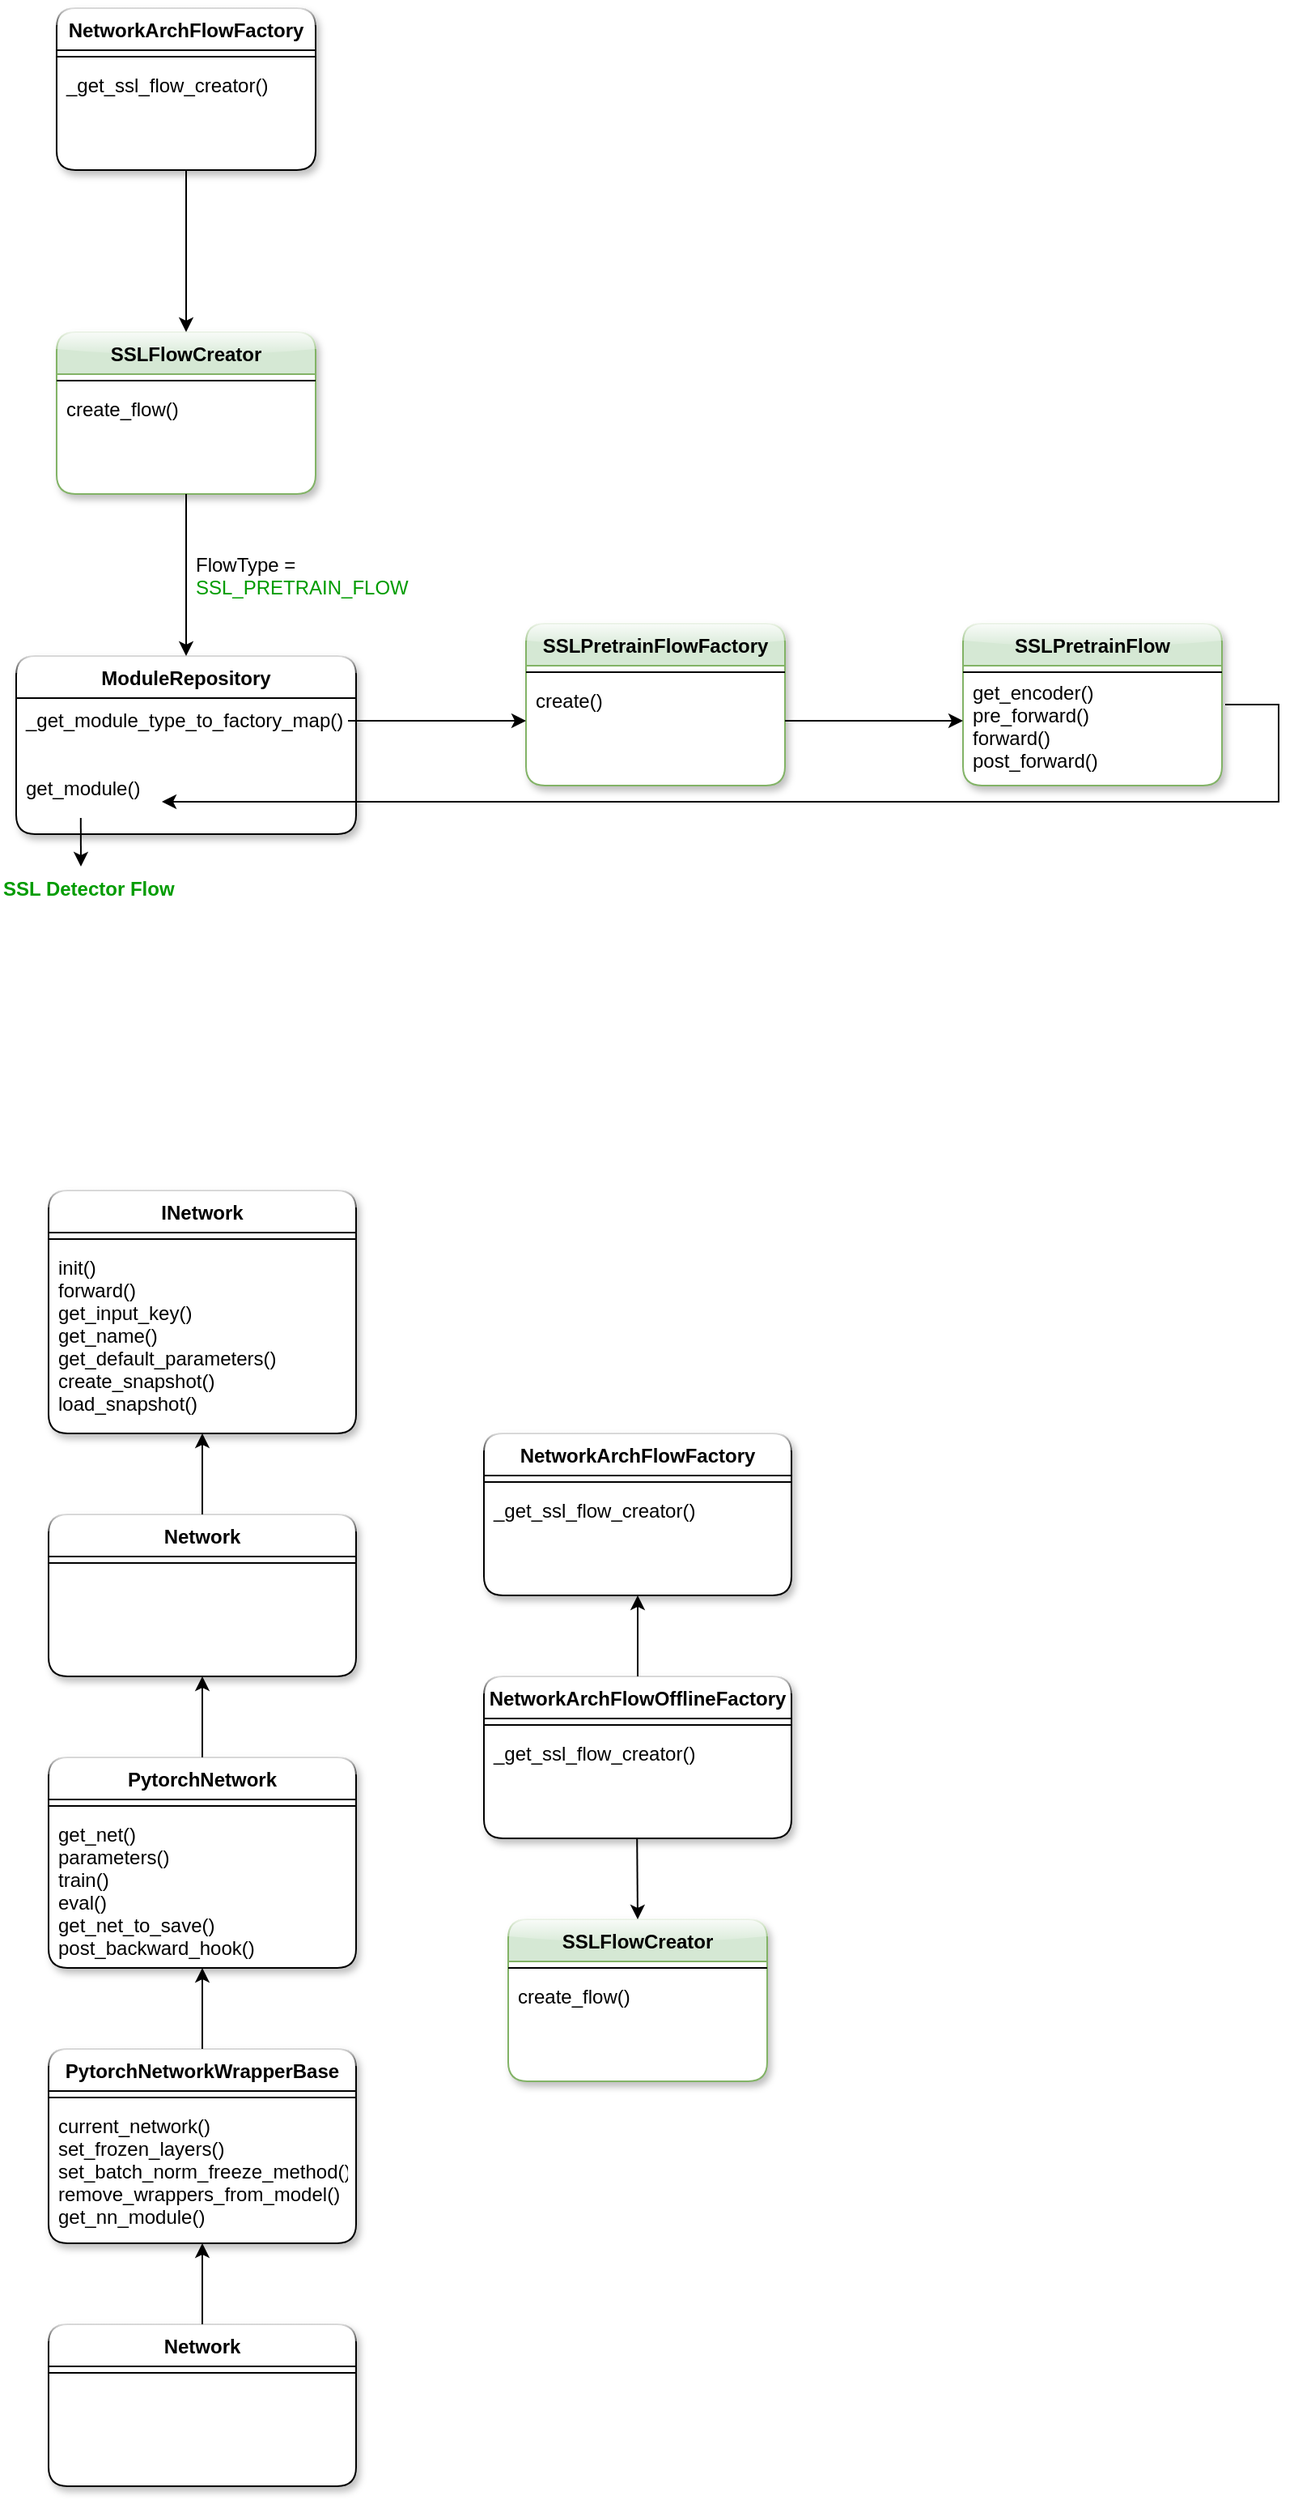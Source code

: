 <mxfile version="20.7.4" type="github">
  <diagram id="C5RBs43oDa-KdzZeNtuy" name="Page-1">
    <mxGraphModel dx="1147" dy="662" grid="1" gridSize="10" guides="1" tooltips="1" connect="1" arrows="1" fold="1" page="1" pageScale="1" pageWidth="827" pageHeight="1169" math="0" shadow="0">
      <root>
        <mxCell id="WIyWlLk6GJQsqaUBKTNV-0" />
        <mxCell id="WIyWlLk6GJQsqaUBKTNV-1" parent="WIyWlLk6GJQsqaUBKTNV-0" />
        <mxCell id="zkfFHV4jXpPFQw0GAbJ--0" value="SSLFlowCreator" style="swimlane;fontStyle=1;align=center;verticalAlign=top;childLayout=stackLayout;horizontal=1;startSize=26;horizontalStack=0;resizeParent=1;resizeLast=0;collapsible=1;marginBottom=0;rounded=1;shadow=1;strokeWidth=1;swimlaneFillColor=default;glass=1;fillColor=#d5e8d4;strokeColor=#82b366;" parent="WIyWlLk6GJQsqaUBKTNV-1" vertex="1">
          <mxGeometry x="55" y="290" width="160" height="100" as="geometry">
            <mxRectangle x="220" y="120" width="160" height="26" as="alternateBounds" />
          </mxGeometry>
        </mxCell>
        <mxCell id="zkfFHV4jXpPFQw0GAbJ--4" value="" style="line;html=1;strokeWidth=1;align=left;verticalAlign=middle;spacingTop=-1;spacingLeft=3;spacingRight=3;rotatable=0;labelPosition=right;points=[];portConstraint=eastwest;" parent="zkfFHV4jXpPFQw0GAbJ--0" vertex="1">
          <mxGeometry y="26" width="160" height="8" as="geometry" />
        </mxCell>
        <mxCell id="zkfFHV4jXpPFQw0GAbJ--5" value="create_flow()" style="text;align=left;verticalAlign=top;spacingLeft=4;spacingRight=4;overflow=hidden;rotatable=0;points=[[0,0.5],[1,0.5]];portConstraint=eastwest;" parent="zkfFHV4jXpPFQw0GAbJ--0" vertex="1">
          <mxGeometry y="34" width="160" height="26" as="geometry" />
        </mxCell>
        <mxCell id="zkfFHV4jXpPFQw0GAbJ--6" value="ModuleRepository" style="swimlane;fontStyle=1;align=center;verticalAlign=top;childLayout=stackLayout;horizontal=1;startSize=26;horizontalStack=0;resizeParent=1;resizeLast=0;collapsible=1;marginBottom=0;rounded=1;shadow=1;strokeWidth=1;swimlaneFillColor=default;glass=1;" parent="WIyWlLk6GJQsqaUBKTNV-1" vertex="1">
          <mxGeometry x="30" y="490" width="210" height="110" as="geometry">
            <mxRectangle x="130" y="380" width="160" height="26" as="alternateBounds" />
          </mxGeometry>
        </mxCell>
        <mxCell id="zkfFHV4jXpPFQw0GAbJ--7" value="_get_module_type_to_factory_map()&#xa;&#xa;&#xa;get_module()" style="text;align=left;verticalAlign=top;spacingLeft=4;spacingRight=4;overflow=hidden;rotatable=0;points=[[0,0.5],[1,0.5]];portConstraint=eastwest;" parent="zkfFHV4jXpPFQw0GAbJ--6" vertex="1">
          <mxGeometry y="26" width="210" height="64" as="geometry" />
        </mxCell>
        <mxCell id="KXzFWfe0HEiZLdzoKxse-0" value="FlowType = &lt;font color=&quot;#009c00&quot;&gt;SSL_PRETRAIN_FLOW&lt;/font&gt;" style="text;whiteSpace=wrap;html=1;" vertex="1" parent="WIyWlLk6GJQsqaUBKTNV-1">
          <mxGeometry x="139" y="420" width="160" height="40" as="geometry" />
        </mxCell>
        <mxCell id="KXzFWfe0HEiZLdzoKxse-2" value="" style="endArrow=classic;html=1;rounded=0;entryX=0.5;entryY=0;entryDx=0;entryDy=0;" edge="1" parent="WIyWlLk6GJQsqaUBKTNV-1" target="zkfFHV4jXpPFQw0GAbJ--6">
          <mxGeometry x="-1" y="-166" width="50" height="50" relative="1" as="geometry">
            <mxPoint x="135" y="390" as="sourcePoint" />
            <mxPoint x="134" y="440" as="targetPoint" />
            <mxPoint x="26" y="-90" as="offset" />
          </mxGeometry>
        </mxCell>
        <mxCell id="KXzFWfe0HEiZLdzoKxse-3" value="NetworkArchFlowFactory" style="swimlane;fontStyle=1;align=center;verticalAlign=top;childLayout=stackLayout;horizontal=1;startSize=26;horizontalStack=0;resizeParent=1;resizeLast=0;collapsible=1;marginBottom=0;rounded=1;shadow=1;strokeWidth=1;swimlaneFillColor=default;glass=1;" vertex="1" parent="WIyWlLk6GJQsqaUBKTNV-1">
          <mxGeometry x="55" y="90" width="160" height="100" as="geometry">
            <mxRectangle x="220" y="120" width="160" height="26" as="alternateBounds" />
          </mxGeometry>
        </mxCell>
        <mxCell id="KXzFWfe0HEiZLdzoKxse-7" value="" style="line;html=1;strokeWidth=1;align=left;verticalAlign=middle;spacingTop=-1;spacingLeft=3;spacingRight=3;rotatable=0;labelPosition=right;points=[];portConstraint=eastwest;" vertex="1" parent="KXzFWfe0HEiZLdzoKxse-3">
          <mxGeometry y="26" width="160" height="8" as="geometry" />
        </mxCell>
        <mxCell id="KXzFWfe0HEiZLdzoKxse-8" value="_get_ssl_flow_creator()" style="text;align=left;verticalAlign=top;spacingLeft=4;spacingRight=4;overflow=hidden;rotatable=0;points=[[0,0.5],[1,0.5]];portConstraint=eastwest;" vertex="1" parent="KXzFWfe0HEiZLdzoKxse-3">
          <mxGeometry y="34" width="160" height="26" as="geometry" />
        </mxCell>
        <mxCell id="KXzFWfe0HEiZLdzoKxse-9" value="" style="endArrow=classic;html=1;rounded=0;entryX=0.5;entryY=0;entryDx=0;entryDy=0;" edge="1" parent="WIyWlLk6GJQsqaUBKTNV-1">
          <mxGeometry x="-1" y="-166" width="50" height="50" relative="1" as="geometry">
            <mxPoint x="135" y="190" as="sourcePoint" />
            <mxPoint x="135" y="290" as="targetPoint" />
            <mxPoint x="26" y="-90" as="offset" />
          </mxGeometry>
        </mxCell>
        <mxCell id="KXzFWfe0HEiZLdzoKxse-15" value="SSLPretrainFlow" style="swimlane;fontStyle=1;align=center;verticalAlign=top;childLayout=stackLayout;horizontal=1;startSize=26;horizontalStack=0;resizeParent=1;resizeLast=0;collapsible=1;marginBottom=0;rounded=1;shadow=1;strokeWidth=1;swimlaneFillColor=default;glass=1;fillColor=#d5e8d4;strokeColor=#82b366;" vertex="1" parent="WIyWlLk6GJQsqaUBKTNV-1">
          <mxGeometry x="615" y="470" width="160" height="100" as="geometry">
            <mxRectangle x="220" y="120" width="160" height="26" as="alternateBounds" />
          </mxGeometry>
        </mxCell>
        <mxCell id="KXzFWfe0HEiZLdzoKxse-16" value="" style="line;html=1;strokeWidth=1;align=left;verticalAlign=middle;spacingTop=-1;spacingLeft=3;spacingRight=3;rotatable=0;labelPosition=right;points=[];portConstraint=eastwest;" vertex="1" parent="KXzFWfe0HEiZLdzoKxse-15">
          <mxGeometry y="26" width="160" height="8" as="geometry" />
        </mxCell>
        <mxCell id="KXzFWfe0HEiZLdzoKxse-18" value="SSLPretrainFlowFactory" style="swimlane;fontStyle=1;align=center;verticalAlign=top;childLayout=stackLayout;horizontal=1;startSize=26;horizontalStack=0;resizeParent=1;resizeLast=0;collapsible=1;marginBottom=0;rounded=1;shadow=1;strokeWidth=1;swimlaneFillColor=default;glass=1;fillColor=#d5e8d4;strokeColor=#82b366;" vertex="1" parent="WIyWlLk6GJQsqaUBKTNV-1">
          <mxGeometry x="345" y="470" width="160" height="100" as="geometry">
            <mxRectangle x="220" y="120" width="160" height="26" as="alternateBounds" />
          </mxGeometry>
        </mxCell>
        <mxCell id="KXzFWfe0HEiZLdzoKxse-19" value="" style="line;html=1;strokeWidth=1;align=left;verticalAlign=middle;spacingTop=-1;spacingLeft=3;spacingRight=3;rotatable=0;labelPosition=right;points=[];portConstraint=eastwest;" vertex="1" parent="KXzFWfe0HEiZLdzoKxse-18">
          <mxGeometry y="26" width="160" height="8" as="geometry" />
        </mxCell>
        <mxCell id="KXzFWfe0HEiZLdzoKxse-20" value="create()" style="text;align=left;verticalAlign=top;spacingLeft=4;spacingRight=4;overflow=hidden;rotatable=0;points=[[0,0.5],[1,0.5]];portConstraint=eastwest;" vertex="1" parent="KXzFWfe0HEiZLdzoKxse-18">
          <mxGeometry y="34" width="160" height="26" as="geometry" />
        </mxCell>
        <mxCell id="KXzFWfe0HEiZLdzoKxse-21" value="" style="endArrow=classic;html=1;rounded=0;exitX=1;exitY=1;exitDx=0;exitDy=0;exitPerimeter=0;" edge="1" parent="WIyWlLk6GJQsqaUBKTNV-1" source="KXzFWfe0HEiZLdzoKxse-20">
          <mxGeometry x="-1" y="-166" width="50" height="50" relative="1" as="geometry">
            <mxPoint x="505" y="540" as="sourcePoint" />
            <mxPoint x="615" y="530" as="targetPoint" />
            <mxPoint x="26" y="-90" as="offset" />
          </mxGeometry>
        </mxCell>
        <mxCell id="KXzFWfe0HEiZLdzoKxse-29" value="" style="endArrow=classic;html=1;rounded=0;exitX=1;exitY=1;exitDx=0;exitDy=0;exitPerimeter=0;" edge="1" parent="WIyWlLk6GJQsqaUBKTNV-1">
          <mxGeometry x="-1" y="-166" width="50" height="50" relative="1" as="geometry">
            <mxPoint x="235" y="530" as="sourcePoint" />
            <mxPoint x="345" y="530" as="targetPoint" />
            <mxPoint x="26" y="-90" as="offset" />
          </mxGeometry>
        </mxCell>
        <mxCell id="KXzFWfe0HEiZLdzoKxse-17" value="get_encoder()&#xa;pre_forward()&#xa;forward()&#xa;post_forward()" style="text;align=left;verticalAlign=top;spacingLeft=4;spacingRight=4;overflow=hidden;rotatable=0;points=[[0,0.5],[1,0.5]];portConstraint=eastwest;" vertex="1" parent="WIyWlLk6GJQsqaUBKTNV-1">
          <mxGeometry x="615" y="499" width="160" height="66" as="geometry" />
        </mxCell>
        <mxCell id="KXzFWfe0HEiZLdzoKxse-34" value="" style="endArrow=classic;html=1;rounded=0;fontColor=#0f16d7;exitX=0.19;exitY=1;exitDx=0;exitDy=0;exitPerimeter=0;" edge="1" parent="WIyWlLk6GJQsqaUBKTNV-1">
          <mxGeometry width="50" height="50" relative="1" as="geometry">
            <mxPoint x="69.9" y="590" as="sourcePoint" />
            <mxPoint x="70" y="620.0" as="targetPoint" />
            <Array as="points">
              <mxPoint x="70" y="620" />
            </Array>
          </mxGeometry>
        </mxCell>
        <mxCell id="KXzFWfe0HEiZLdzoKxse-35" value="&lt;b style=&quot;&quot;&gt;&lt;font color=&quot;#009c00&quot;&gt;SSL Detector Flow&lt;/font&gt;&lt;/b&gt;" style="text;whiteSpace=wrap;html=1;" vertex="1" parent="WIyWlLk6GJQsqaUBKTNV-1">
          <mxGeometry x="20" y="620" width="160" height="40" as="geometry" />
        </mxCell>
        <mxCell id="KXzFWfe0HEiZLdzoKxse-37" value="" style="endArrow=classic;html=1;rounded=0;fontColor=#0f16d7;" edge="1" parent="WIyWlLk6GJQsqaUBKTNV-1">
          <mxGeometry width="50" height="50" relative="1" as="geometry">
            <mxPoint x="777" y="520" as="sourcePoint" />
            <mxPoint x="120" y="580" as="targetPoint" />
            <Array as="points">
              <mxPoint x="810" y="520" />
              <mxPoint x="810" y="580" />
            </Array>
          </mxGeometry>
        </mxCell>
        <mxCell id="KXzFWfe0HEiZLdzoKxse-42" value="SSLFlowCreator" style="swimlane;fontStyle=1;align=center;verticalAlign=top;childLayout=stackLayout;horizontal=1;startSize=26;horizontalStack=0;resizeParent=1;resizeLast=0;collapsible=1;marginBottom=0;rounded=1;shadow=1;strokeWidth=1;swimlaneFillColor=default;glass=1;fillColor=#d5e8d4;strokeColor=#82b366;" vertex="1" parent="WIyWlLk6GJQsqaUBKTNV-1">
          <mxGeometry x="334" y="1270" width="160" height="100" as="geometry">
            <mxRectangle x="220" y="120" width="160" height="26" as="alternateBounds" />
          </mxGeometry>
        </mxCell>
        <mxCell id="KXzFWfe0HEiZLdzoKxse-43" value="" style="line;html=1;strokeWidth=1;align=left;verticalAlign=middle;spacingTop=-1;spacingLeft=3;spacingRight=3;rotatable=0;labelPosition=right;points=[];portConstraint=eastwest;" vertex="1" parent="KXzFWfe0HEiZLdzoKxse-42">
          <mxGeometry y="26" width="160" height="8" as="geometry" />
        </mxCell>
        <mxCell id="KXzFWfe0HEiZLdzoKxse-44" value="create_flow()" style="text;align=left;verticalAlign=top;spacingLeft=4;spacingRight=4;overflow=hidden;rotatable=0;points=[[0,0.5],[1,0.5]];portConstraint=eastwest;" vertex="1" parent="KXzFWfe0HEiZLdzoKxse-42">
          <mxGeometry y="34" width="160" height="26" as="geometry" />
        </mxCell>
        <mxCell id="KXzFWfe0HEiZLdzoKxse-45" value="NetworkArchFlowOfflineFactory" style="swimlane;fontStyle=1;align=center;verticalAlign=top;childLayout=stackLayout;horizontal=1;startSize=26;horizontalStack=0;resizeParent=1;resizeLast=0;collapsible=1;marginBottom=0;rounded=1;shadow=1;strokeWidth=1;swimlaneFillColor=default;glass=1;" vertex="1" parent="WIyWlLk6GJQsqaUBKTNV-1">
          <mxGeometry x="319" y="1120" width="190" height="100" as="geometry">
            <mxRectangle x="220" y="120" width="160" height="26" as="alternateBounds" />
          </mxGeometry>
        </mxCell>
        <mxCell id="KXzFWfe0HEiZLdzoKxse-46" value="" style="line;html=1;strokeWidth=1;align=left;verticalAlign=middle;spacingTop=-1;spacingLeft=3;spacingRight=3;rotatable=0;labelPosition=right;points=[];portConstraint=eastwest;" vertex="1" parent="KXzFWfe0HEiZLdzoKxse-45">
          <mxGeometry y="26" width="190" height="8" as="geometry" />
        </mxCell>
        <mxCell id="KXzFWfe0HEiZLdzoKxse-47" value="_get_ssl_flow_creator()" style="text;align=left;verticalAlign=top;spacingLeft=4;spacingRight=4;overflow=hidden;rotatable=0;points=[[0,0.5],[1,0.5]];portConstraint=eastwest;" vertex="1" parent="KXzFWfe0HEiZLdzoKxse-45">
          <mxGeometry y="34" width="190" height="26" as="geometry" />
        </mxCell>
        <mxCell id="KXzFWfe0HEiZLdzoKxse-48" value="" style="endArrow=classic;html=1;rounded=0;" edge="1" parent="WIyWlLk6GJQsqaUBKTNV-1">
          <mxGeometry x="-1" y="-166" width="50" height="50" relative="1" as="geometry">
            <mxPoint x="413.6" y="1220" as="sourcePoint" />
            <mxPoint x="414" y="1270" as="targetPoint" />
            <mxPoint x="26" y="-90" as="offset" />
          </mxGeometry>
        </mxCell>
        <mxCell id="KXzFWfe0HEiZLdzoKxse-49" value="NetworkArchFlowFactory" style="swimlane;fontStyle=1;align=center;verticalAlign=top;childLayout=stackLayout;horizontal=1;startSize=26;horizontalStack=0;resizeParent=1;resizeLast=0;collapsible=1;marginBottom=0;rounded=1;shadow=1;strokeWidth=1;swimlaneFillColor=default;glass=1;" vertex="1" parent="WIyWlLk6GJQsqaUBKTNV-1">
          <mxGeometry x="319" y="970" width="190" height="100" as="geometry">
            <mxRectangle x="220" y="120" width="160" height="26" as="alternateBounds" />
          </mxGeometry>
        </mxCell>
        <mxCell id="KXzFWfe0HEiZLdzoKxse-50" value="" style="line;html=1;strokeWidth=1;align=left;verticalAlign=middle;spacingTop=-1;spacingLeft=3;spacingRight=3;rotatable=0;labelPosition=right;points=[];portConstraint=eastwest;" vertex="1" parent="KXzFWfe0HEiZLdzoKxse-49">
          <mxGeometry y="26" width="190" height="8" as="geometry" />
        </mxCell>
        <mxCell id="KXzFWfe0HEiZLdzoKxse-51" value="_get_ssl_flow_creator()" style="text;align=left;verticalAlign=top;spacingLeft=4;spacingRight=4;overflow=hidden;rotatable=0;points=[[0,0.5],[1,0.5]];portConstraint=eastwest;" vertex="1" parent="KXzFWfe0HEiZLdzoKxse-49">
          <mxGeometry y="34" width="190" height="26" as="geometry" />
        </mxCell>
        <mxCell id="KXzFWfe0HEiZLdzoKxse-52" value="" style="endArrow=classic;html=1;rounded=0;fontColor=#009C00;exitX=0.5;exitY=0;exitDx=0;exitDy=0;" edge="1" parent="WIyWlLk6GJQsqaUBKTNV-1" source="KXzFWfe0HEiZLdzoKxse-45">
          <mxGeometry width="50" height="50" relative="1" as="geometry">
            <mxPoint x="639" y="1140" as="sourcePoint" />
            <mxPoint x="414" y="1070" as="targetPoint" />
          </mxGeometry>
        </mxCell>
        <mxCell id="KXzFWfe0HEiZLdzoKxse-54" value="Network" style="swimlane;fontStyle=1;align=center;verticalAlign=top;childLayout=stackLayout;horizontal=1;startSize=26;horizontalStack=0;resizeParent=1;resizeLast=0;collapsible=1;marginBottom=0;rounded=1;shadow=1;strokeWidth=1;swimlaneFillColor=default;glass=1;" vertex="1" parent="WIyWlLk6GJQsqaUBKTNV-1">
          <mxGeometry x="50" y="1020" width="190" height="100" as="geometry">
            <mxRectangle x="220" y="120" width="160" height="26" as="alternateBounds" />
          </mxGeometry>
        </mxCell>
        <mxCell id="KXzFWfe0HEiZLdzoKxse-55" value="" style="line;html=1;strokeWidth=1;align=left;verticalAlign=middle;spacingTop=-1;spacingLeft=3;spacingRight=3;rotatable=0;labelPosition=right;points=[];portConstraint=eastwest;" vertex="1" parent="KXzFWfe0HEiZLdzoKxse-54">
          <mxGeometry y="26" width="190" height="8" as="geometry" />
        </mxCell>
        <mxCell id="KXzFWfe0HEiZLdzoKxse-57" value="INetwork" style="swimlane;fontStyle=1;align=center;verticalAlign=top;childLayout=stackLayout;horizontal=1;startSize=26;horizontalStack=0;resizeParent=1;resizeLast=0;collapsible=1;marginBottom=0;rounded=1;shadow=1;strokeWidth=1;swimlaneFillColor=default;glass=1;" vertex="1" parent="WIyWlLk6GJQsqaUBKTNV-1">
          <mxGeometry x="50" y="820" width="190" height="150" as="geometry">
            <mxRectangle x="220" y="120" width="160" height="26" as="alternateBounds" />
          </mxGeometry>
        </mxCell>
        <mxCell id="KXzFWfe0HEiZLdzoKxse-58" value="" style="line;html=1;strokeWidth=1;align=left;verticalAlign=middle;spacingTop=-1;spacingLeft=3;spacingRight=3;rotatable=0;labelPosition=right;points=[];portConstraint=eastwest;" vertex="1" parent="KXzFWfe0HEiZLdzoKxse-57">
          <mxGeometry y="26" width="190" height="8" as="geometry" />
        </mxCell>
        <mxCell id="KXzFWfe0HEiZLdzoKxse-59" value="init()&#xa;forward()&#xa;get_input_key()&#xa;get_name()&#xa;get_default_parameters()&#xa;create_snapshot()&#xa;load_snapshot()&#xa;" style="text;align=left;verticalAlign=top;spacingLeft=4;spacingRight=4;overflow=hidden;rotatable=0;points=[[0,0.5],[1,0.5]];portConstraint=eastwest;" vertex="1" parent="KXzFWfe0HEiZLdzoKxse-57">
          <mxGeometry y="34" width="190" height="116" as="geometry" />
        </mxCell>
        <mxCell id="KXzFWfe0HEiZLdzoKxse-60" value="" style="endArrow=classic;html=1;rounded=0;fontColor=#009C00;exitX=0.5;exitY=0;exitDx=0;exitDy=0;" edge="1" parent="WIyWlLk6GJQsqaUBKTNV-1" source="KXzFWfe0HEiZLdzoKxse-54">
          <mxGeometry width="50" height="50" relative="1" as="geometry">
            <mxPoint x="370" y="1040" as="sourcePoint" />
            <mxPoint x="145" y="970" as="targetPoint" />
          </mxGeometry>
        </mxCell>
        <mxCell id="KXzFWfe0HEiZLdzoKxse-61" value="PytorchNetwork" style="swimlane;fontStyle=1;align=center;verticalAlign=top;childLayout=stackLayout;horizontal=1;startSize=26;horizontalStack=0;resizeParent=1;resizeLast=0;collapsible=1;marginBottom=0;rounded=1;shadow=1;strokeWidth=1;swimlaneFillColor=default;glass=1;" vertex="1" parent="WIyWlLk6GJQsqaUBKTNV-1">
          <mxGeometry x="50" y="1170" width="190" height="130" as="geometry">
            <mxRectangle x="220" y="120" width="160" height="26" as="alternateBounds" />
          </mxGeometry>
        </mxCell>
        <mxCell id="KXzFWfe0HEiZLdzoKxse-62" value="" style="line;html=1;strokeWidth=1;align=left;verticalAlign=middle;spacingTop=-1;spacingLeft=3;spacingRight=3;rotatable=0;labelPosition=right;points=[];portConstraint=eastwest;" vertex="1" parent="KXzFWfe0HEiZLdzoKxse-61">
          <mxGeometry y="26" width="190" height="8" as="geometry" />
        </mxCell>
        <mxCell id="KXzFWfe0HEiZLdzoKxse-72" value="get_net()&#xa;parameters()&#xa;train()&#xa;eval()&#xa;get_net_to_save()&#xa;post_backward_hook()&#xa;" style="text;align=left;verticalAlign=top;spacingLeft=4;spacingRight=4;overflow=hidden;rotatable=0;points=[[0,0.5],[1,0.5]];portConstraint=eastwest;" vertex="1" parent="KXzFWfe0HEiZLdzoKxse-61">
          <mxGeometry y="34" width="190" height="96" as="geometry" />
        </mxCell>
        <mxCell id="KXzFWfe0HEiZLdzoKxse-63" value="" style="endArrow=classic;html=1;rounded=0;fontColor=#009C00;exitX=0.5;exitY=0;exitDx=0;exitDy=0;" edge="1" parent="WIyWlLk6GJQsqaUBKTNV-1" source="KXzFWfe0HEiZLdzoKxse-61">
          <mxGeometry width="50" height="50" relative="1" as="geometry">
            <mxPoint x="370" y="1190" as="sourcePoint" />
            <mxPoint x="145" y="1120" as="targetPoint" />
          </mxGeometry>
        </mxCell>
        <mxCell id="KXzFWfe0HEiZLdzoKxse-64" value="PytorchNetworkWrapperBase" style="swimlane;fontStyle=1;align=center;verticalAlign=top;childLayout=stackLayout;horizontal=1;startSize=26;horizontalStack=0;resizeParent=1;resizeLast=0;collapsible=1;marginBottom=0;rounded=1;shadow=1;strokeWidth=1;swimlaneFillColor=default;glass=1;" vertex="1" parent="WIyWlLk6GJQsqaUBKTNV-1">
          <mxGeometry x="50" y="1350" width="190" height="120" as="geometry">
            <mxRectangle x="220" y="120" width="160" height="26" as="alternateBounds" />
          </mxGeometry>
        </mxCell>
        <mxCell id="KXzFWfe0HEiZLdzoKxse-65" value="" style="line;html=1;strokeWidth=1;align=left;verticalAlign=middle;spacingTop=-1;spacingLeft=3;spacingRight=3;rotatable=0;labelPosition=right;points=[];portConstraint=eastwest;" vertex="1" parent="KXzFWfe0HEiZLdzoKxse-64">
          <mxGeometry y="26" width="190" height="8" as="geometry" />
        </mxCell>
        <mxCell id="KXzFWfe0HEiZLdzoKxse-73" value="current_network()&#xa;set_frozen_layers()&#xa;set_batch_norm_freeze_method()&#xa;remove_wrappers_from_model()&#xa;get_nn_module()" style="text;align=left;verticalAlign=top;spacingLeft=4;spacingRight=4;overflow=hidden;rotatable=0;points=[[0,0.5],[1,0.5]];portConstraint=eastwest;" vertex="1" parent="KXzFWfe0HEiZLdzoKxse-64">
          <mxGeometry y="34" width="190" height="86" as="geometry" />
        </mxCell>
        <mxCell id="KXzFWfe0HEiZLdzoKxse-66" value="" style="endArrow=classic;html=1;rounded=0;fontColor=#009C00;exitX=0.5;exitY=0;exitDx=0;exitDy=0;" edge="1" parent="WIyWlLk6GJQsqaUBKTNV-1" source="KXzFWfe0HEiZLdzoKxse-64">
          <mxGeometry width="50" height="50" relative="1" as="geometry">
            <mxPoint x="370" y="1370" as="sourcePoint" />
            <mxPoint x="145" y="1300" as="targetPoint" />
          </mxGeometry>
        </mxCell>
        <mxCell id="KXzFWfe0HEiZLdzoKxse-67" value="Network" style="swimlane;fontStyle=1;align=center;verticalAlign=top;childLayout=stackLayout;horizontal=1;startSize=26;horizontalStack=0;resizeParent=1;resizeLast=0;collapsible=1;marginBottom=0;rounded=1;shadow=1;strokeWidth=1;swimlaneFillColor=default;glass=1;" vertex="1" parent="WIyWlLk6GJQsqaUBKTNV-1">
          <mxGeometry x="50" y="1520" width="190" height="100" as="geometry">
            <mxRectangle x="220" y="120" width="160" height="26" as="alternateBounds" />
          </mxGeometry>
        </mxCell>
        <mxCell id="KXzFWfe0HEiZLdzoKxse-68" value="" style="line;html=1;strokeWidth=1;align=left;verticalAlign=middle;spacingTop=-1;spacingLeft=3;spacingRight=3;rotatable=0;labelPosition=right;points=[];portConstraint=eastwest;" vertex="1" parent="KXzFWfe0HEiZLdzoKxse-67">
          <mxGeometry y="26" width="190" height="8" as="geometry" />
        </mxCell>
        <mxCell id="KXzFWfe0HEiZLdzoKxse-69" value="" style="endArrow=classic;html=1;rounded=0;fontColor=#009C00;exitX=0.5;exitY=0;exitDx=0;exitDy=0;" edge="1" parent="WIyWlLk6GJQsqaUBKTNV-1" source="KXzFWfe0HEiZLdzoKxse-67">
          <mxGeometry width="50" height="50" relative="1" as="geometry">
            <mxPoint x="370" y="1540" as="sourcePoint" />
            <mxPoint x="145" y="1470" as="targetPoint" />
          </mxGeometry>
        </mxCell>
      </root>
    </mxGraphModel>
  </diagram>
</mxfile>
